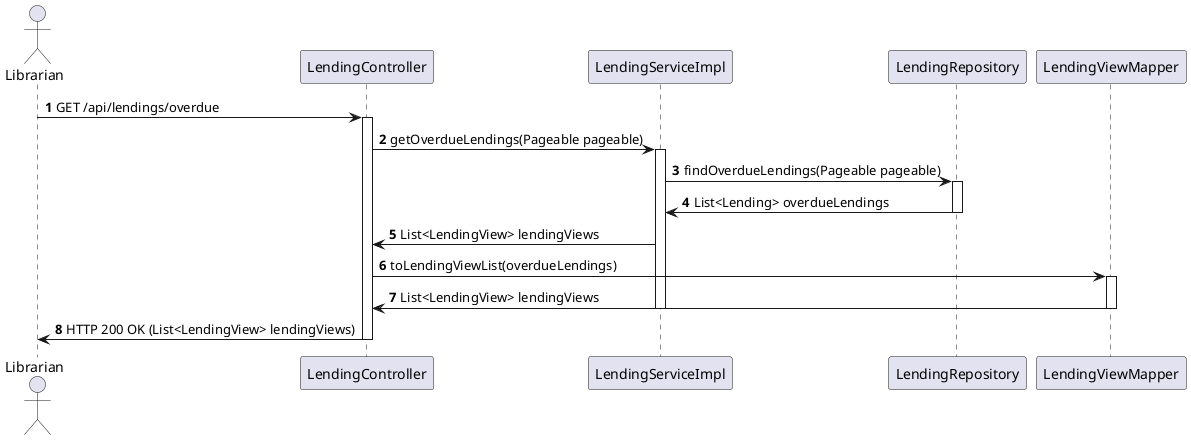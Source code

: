 @startuml
actor Librarian
autonumber

Librarian -> LendingController: GET /api/lendings/overdue
activate LendingController

LendingController -> LendingServiceImpl: getOverdueLendings(Pageable pageable)
activate LendingServiceImpl

LendingServiceImpl -> LendingRepository: findOverdueLendings(Pageable pageable)
activate LendingRepository
LendingRepository -> LendingServiceImpl: List<Lending> overdueLendings
deactivate LendingRepository

LendingServiceImpl -> LendingController: List<LendingView> lendingViews

LendingController -> LendingViewMapper: toLendingViewList(overdueLendings)
activate LendingViewMapper
LendingViewMapper -> LendingController: List<LendingView> lendingViews
deactivate LendingViewMapper

deactivate LendingServiceImpl

LendingController -> Librarian: HTTP 200 OK (List<LendingView> lendingViews)
deactivate LendingController

@enduml
